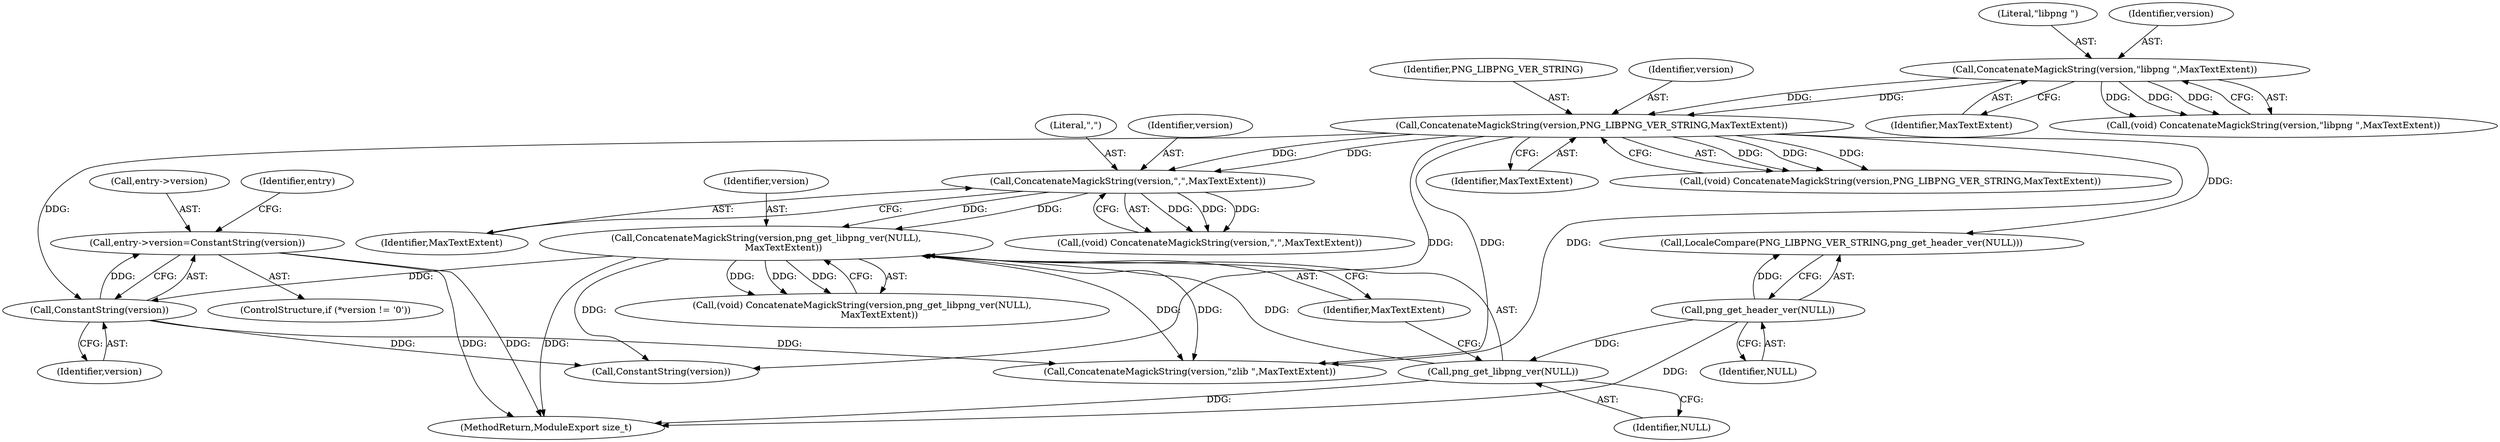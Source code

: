 digraph "0_ImageMagick_aa84944b405acebbeefe871d0f64969b9e9f31ac_1@pointer" {
"1000192" [label="(Call,entry->version=ConstantString(version))"];
"1000196" [label="(Call,ConstantString(version))"];
"1000126" [label="(Call,ConcatenateMagickString(version,PNG_LIBPNG_VER_STRING,MaxTextExtent))"];
"1000120" [label="(Call,ConcatenateMagickString(version,\"libpng \",MaxTextExtent))"];
"1000146" [label="(Call,ConcatenateMagickString(version,png_get_libpng_ver(NULL),\n            MaxTextExtent))"];
"1000140" [label="(Call,ConcatenateMagickString(version,\",\",MaxTextExtent))"];
"1000148" [label="(Call,png_get_libpng_ver(NULL))"];
"1000134" [label="(Call,png_get_header_ver(NULL))"];
"1000141" [label="(Identifier,version)"];
"1000142" [label="(Literal,\",\")"];
"1000282" [label="(Call,ConstantString(version))"];
"1000138" [label="(Call,(void) ConcatenateMagickString(version,\",\",MaxTextExtent))"];
"1000140" [label="(Call,ConcatenateMagickString(version,\",\",MaxTextExtent))"];
"1000200" [label="(Identifier,entry)"];
"1000750" [label="(MethodReturn,ModuleExport size_t)"];
"1000123" [label="(Identifier,MaxTextExtent)"];
"1000118" [label="(Call,(void) ConcatenateMagickString(version,\"libpng \",MaxTextExtent))"];
"1000129" [label="(Identifier,MaxTextExtent)"];
"1000135" [label="(Identifier,NULL)"];
"1000150" [label="(Identifier,MaxTextExtent)"];
"1000192" [label="(Call,entry->version=ConstantString(version))"];
"1000147" [label="(Identifier,version)"];
"1000134" [label="(Call,png_get_header_ver(NULL))"];
"1000197" [label="(Identifier,version)"];
"1000149" [label="(Identifier,NULL)"];
"1000122" [label="(Literal,\"libpng \")"];
"1000193" [label="(Call,entry->version)"];
"1000187" [label="(ControlStructure,if (*version != '\0'))"];
"1000128" [label="(Identifier,PNG_LIBPNG_VER_STRING)"];
"1000126" [label="(Call,ConcatenateMagickString(version,PNG_LIBPNG_VER_STRING,MaxTextExtent))"];
"1000196" [label="(Call,ConstantString(version))"];
"1000132" [label="(Call,LocaleCompare(PNG_LIBPNG_VER_STRING,png_get_header_ver(NULL)))"];
"1000120" [label="(Call,ConcatenateMagickString(version,\"libpng \",MaxTextExtent))"];
"1000127" [label="(Identifier,version)"];
"1000148" [label="(Call,png_get_libpng_ver(NULL))"];
"1000146" [label="(Call,ConcatenateMagickString(version,png_get_libpng_ver(NULL),\n            MaxTextExtent))"];
"1000143" [label="(Identifier,MaxTextExtent)"];
"1000121" [label="(Identifier,version)"];
"1000361" [label="(Call,ConcatenateMagickString(version,\"zlib \",MaxTextExtent))"];
"1000124" [label="(Call,(void) ConcatenateMagickString(version,PNG_LIBPNG_VER_STRING,MaxTextExtent))"];
"1000144" [label="(Call,(void) ConcatenateMagickString(version,png_get_libpng_ver(NULL),\n            MaxTextExtent))"];
"1000192" -> "1000187"  [label="AST: "];
"1000192" -> "1000196"  [label="CFG: "];
"1000193" -> "1000192"  [label="AST: "];
"1000196" -> "1000192"  [label="AST: "];
"1000200" -> "1000192"  [label="CFG: "];
"1000192" -> "1000750"  [label="DDG: "];
"1000192" -> "1000750"  [label="DDG: "];
"1000196" -> "1000192"  [label="DDG: "];
"1000196" -> "1000197"  [label="CFG: "];
"1000197" -> "1000196"  [label="AST: "];
"1000126" -> "1000196"  [label="DDG: "];
"1000146" -> "1000196"  [label="DDG: "];
"1000196" -> "1000282"  [label="DDG: "];
"1000196" -> "1000361"  [label="DDG: "];
"1000126" -> "1000124"  [label="AST: "];
"1000126" -> "1000129"  [label="CFG: "];
"1000127" -> "1000126"  [label="AST: "];
"1000128" -> "1000126"  [label="AST: "];
"1000129" -> "1000126"  [label="AST: "];
"1000124" -> "1000126"  [label="CFG: "];
"1000126" -> "1000124"  [label="DDG: "];
"1000126" -> "1000124"  [label="DDG: "];
"1000126" -> "1000124"  [label="DDG: "];
"1000120" -> "1000126"  [label="DDG: "];
"1000120" -> "1000126"  [label="DDG: "];
"1000126" -> "1000132"  [label="DDG: "];
"1000126" -> "1000140"  [label="DDG: "];
"1000126" -> "1000140"  [label="DDG: "];
"1000126" -> "1000282"  [label="DDG: "];
"1000126" -> "1000361"  [label="DDG: "];
"1000126" -> "1000361"  [label="DDG: "];
"1000120" -> "1000118"  [label="AST: "];
"1000120" -> "1000123"  [label="CFG: "];
"1000121" -> "1000120"  [label="AST: "];
"1000122" -> "1000120"  [label="AST: "];
"1000123" -> "1000120"  [label="AST: "];
"1000118" -> "1000120"  [label="CFG: "];
"1000120" -> "1000118"  [label="DDG: "];
"1000120" -> "1000118"  [label="DDG: "];
"1000120" -> "1000118"  [label="DDG: "];
"1000146" -> "1000144"  [label="AST: "];
"1000146" -> "1000150"  [label="CFG: "];
"1000147" -> "1000146"  [label="AST: "];
"1000148" -> "1000146"  [label="AST: "];
"1000150" -> "1000146"  [label="AST: "];
"1000144" -> "1000146"  [label="CFG: "];
"1000146" -> "1000750"  [label="DDG: "];
"1000146" -> "1000144"  [label="DDG: "];
"1000146" -> "1000144"  [label="DDG: "];
"1000146" -> "1000144"  [label="DDG: "];
"1000140" -> "1000146"  [label="DDG: "];
"1000140" -> "1000146"  [label="DDG: "];
"1000148" -> "1000146"  [label="DDG: "];
"1000146" -> "1000282"  [label="DDG: "];
"1000146" -> "1000361"  [label="DDG: "];
"1000146" -> "1000361"  [label="DDG: "];
"1000140" -> "1000138"  [label="AST: "];
"1000140" -> "1000143"  [label="CFG: "];
"1000141" -> "1000140"  [label="AST: "];
"1000142" -> "1000140"  [label="AST: "];
"1000143" -> "1000140"  [label="AST: "];
"1000138" -> "1000140"  [label="CFG: "];
"1000140" -> "1000138"  [label="DDG: "];
"1000140" -> "1000138"  [label="DDG: "];
"1000140" -> "1000138"  [label="DDG: "];
"1000148" -> "1000149"  [label="CFG: "];
"1000149" -> "1000148"  [label="AST: "];
"1000150" -> "1000148"  [label="CFG: "];
"1000148" -> "1000750"  [label="DDG: "];
"1000134" -> "1000148"  [label="DDG: "];
"1000134" -> "1000132"  [label="AST: "];
"1000134" -> "1000135"  [label="CFG: "];
"1000135" -> "1000134"  [label="AST: "];
"1000132" -> "1000134"  [label="CFG: "];
"1000134" -> "1000750"  [label="DDG: "];
"1000134" -> "1000132"  [label="DDG: "];
}

